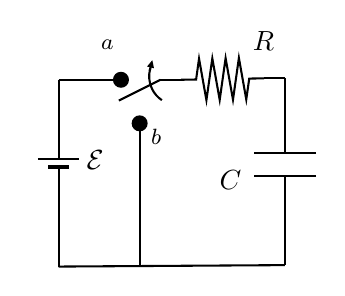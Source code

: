 

\tikzset{every picture/.style={line width=0.75pt}} %set default line width to 0.75pt        

\begin{tikzpicture}[x=0.75pt,y=0.75pt,yscale=-1,xscale=1]
%uncomment if require: \path (0,127); %set diagram left start at 0, and has height of 127

%Straight Lines [id:da09650762091869414] 
\draw    (31,120) -- (139.99,119.3) ;
%Shape: Contact [id:dp6803655888183631] 
\draw   (139.99,57.5) -- (139.99,65.5) (139.99,84.17) -- (139.99,76.17) (154.99,65.5) -- (124.99,65.5) (154.99,76.17) -- (124.99,76.17) ;
%Straight Lines [id:da7106534258745123] 
\draw    (31,71) -- (31,120) ;
%Straight Lines [id:da6147779853254796] 
\draw    (70,51) -- (70,120) ;
\draw [shift={(70,51)}, rotate = 90] [color={rgb, 255:red, 0; green, 0; blue, 0 }  ][fill={rgb, 255:red, 0; green, 0; blue, 0 }  ][line width=0.75]      (0, 0) circle [x radius= 3.35, y radius= 3.35]   ;
%Straight Lines [id:da8092805033709327] 
\draw    (31,30) -- (61,30) ;
\draw [shift={(61,30)}, rotate = 0] [color={rgb, 255:red, 0; green, 0; blue, 0 }  ][fill={rgb, 255:red, 0; green, 0; blue, 0 }  ][line width=0.75]      (0, 0) circle [x radius= 3.35, y radius= 3.35]   ;
%Shape: Resistor [id:dp4016877657745519] 
\draw   (90,30) -- (97.2,29.87) -- (98.62,19.85) -- (102.17,39.79) -- (105.02,19.74) -- (108.57,39.68) -- (111.42,19.62) -- (114.97,39.57) -- (117.82,19.51) -- (121.37,39.45) -- (122.8,29.43) -- (129.99,29.3) ;
%Straight Lines [id:da8707119781150656] 
\draw    (139.99,84.17) -- (139.99,119.3) ;
%Straight Lines [id:da40382014183595816] 
\draw    (139.99,29.3) -- (139.99,57.5) ;
%Straight Lines [id:da4543927674339021] 
\draw    (80,30) -- (90,30) ;
%Straight Lines [id:da15518572392760022] 
\draw    (129.99,29.3) -- (139.99,29.3) ;
%Straight Lines [id:da2626051981121986] 
\draw    (21,68) -- (41,68) ;
%Straight Lines [id:da06310027309380173] 
\draw [line width=1.5]    (26,72) -- (36,72) ;
%Straight Lines [id:da7241138118604522] 
\draw    (31,30) -- (31,68) ;
%Straight Lines [id:da9209863258243243] 
\draw    (80,30) -- (60,40) ;
%Shape: Arc [id:dp016694876444893092] 
\draw  [draw opacity=0] (80.71,39.82) .. controls (78.71,38.49) and (77.02,36.61) .. (75.91,34.27) .. controls (74.42,31.12) and (74.22,27.68) .. (75.11,24.57) -- (88.36,28.36) -- cycle ; \draw   (80.71,39.82) .. controls (78.71,38.49) and (77.02,36.61) .. (75.91,34.27) .. controls (74.42,31.12) and (74.22,27.68) .. (75.11,24.57) ;  
%Straight Lines [id:da7562359566395009] 
\draw    (75.38,23.48) -- (74.83,25.71) ;
\draw [shift={(76.11,20.57)}, rotate = 104] [fill={rgb, 255:red, 0; green, 0; blue, 0 }  ][line width=0.08]  [draw opacity=0] (3.57,-1.72) -- (0,0) -- (3.57,1.72) -- cycle    ;

% Text Node
\draw (123,5.4) node [anchor=north west][inner sep=0.75pt]    {$R$};
% Text Node
\draw (107,72.4) node [anchor=north west][inner sep=0.75pt]    {$C$};
% Text Node
\draw (43,62.4) node [anchor=north west][inner sep=0.75pt]    {$\mathcal{E}$};
% Text Node
\draw (50,9.4) node [anchor=north west][inner sep=0.75pt]  [font=\footnotesize]  {$a$};
% Text Node
\draw (74,52.4) node [anchor=north west][inner sep=0.75pt]  [font=\footnotesize]  {$b$};


\end{tikzpicture}
